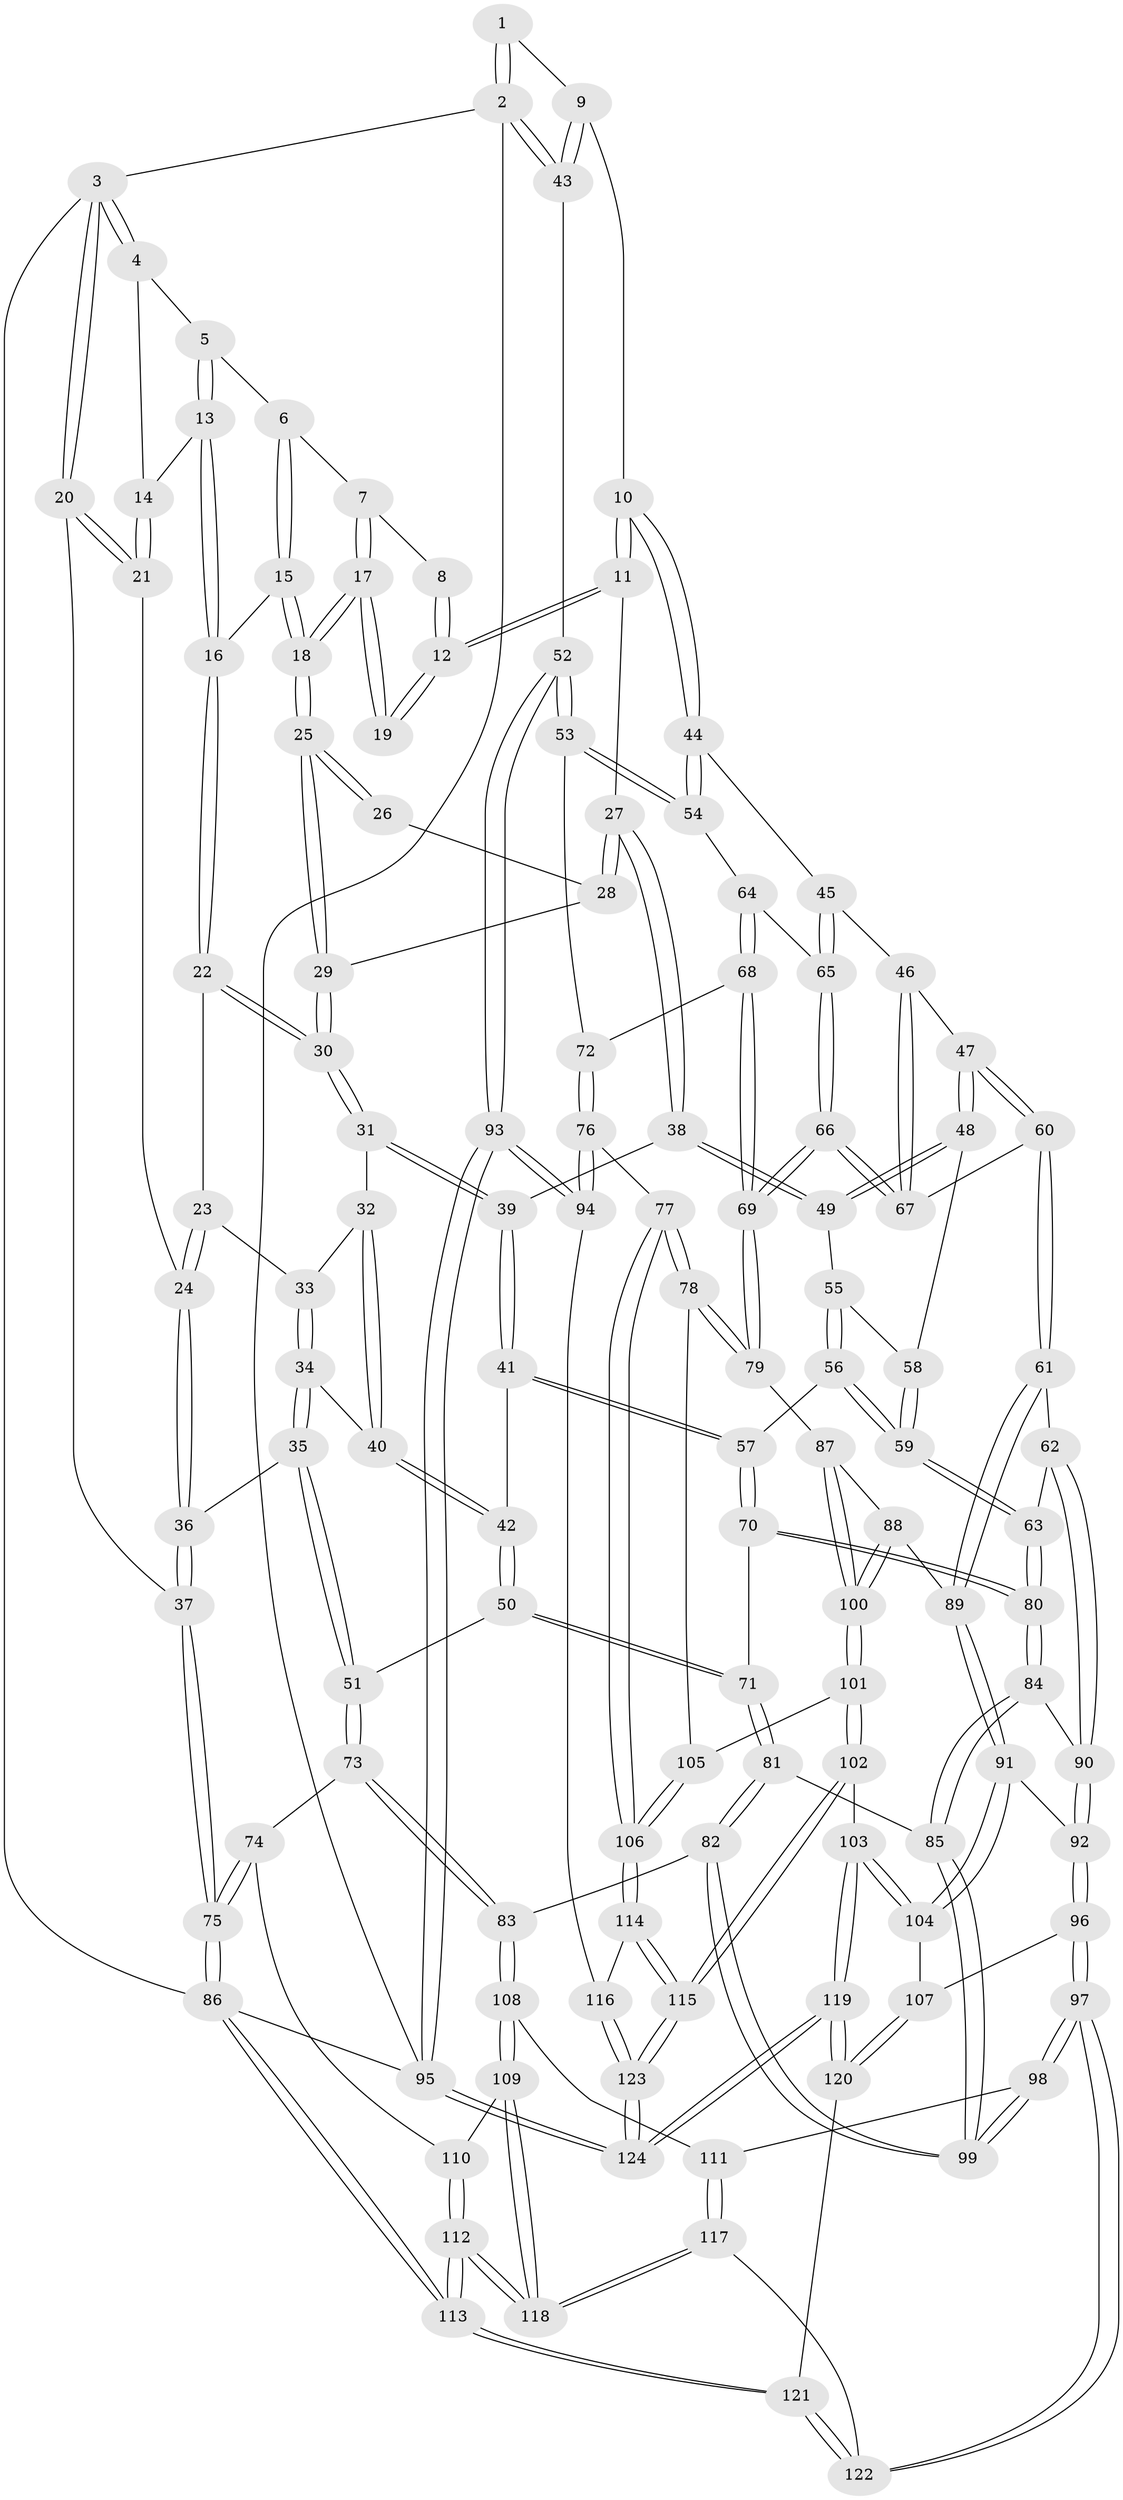 // Generated by graph-tools (version 1.1) at 2025/51/03/09/25 03:51:08]
// undirected, 124 vertices, 307 edges
graph export_dot {
graph [start="1"]
  node [color=gray90,style=filled];
  1 [pos="+0.8390335558705242+0"];
  2 [pos="+1+0"];
  3 [pos="+0+0"];
  4 [pos="+0.18503770979733297+0"];
  5 [pos="+0.2622129984791122+0"];
  6 [pos="+0.3151447024364633+0"];
  7 [pos="+0.4071039884771198+0"];
  8 [pos="+0.6163458799889581+0"];
  9 [pos="+0.8499114902041726+0.18931972105754993"];
  10 [pos="+0.8005265711929164+0.2238714742180432"];
  11 [pos="+0.7422896519393732+0.2143110790003143"];
  12 [pos="+0.6958857259841205+0.1721205520921664"];
  13 [pos="+0.24478135141474475+0.14510205884375094"];
  14 [pos="+0.17315645233968127+0.04416067301952808"];
  15 [pos="+0.2691051986701003+0.15668601680831096"];
  16 [pos="+0.2503175815934744+0.1608684442015434"];
  17 [pos="+0.4240515572452859+0"];
  18 [pos="+0.3836703907163453+0.1532091723882385"];
  19 [pos="+0.59002635627441+0.13321558740098324"];
  20 [pos="+0+0.2238347664127607"];
  21 [pos="+0.10542341278099084+0.22002178408645856"];
  22 [pos="+0.1829024013725011+0.22294318502532146"];
  23 [pos="+0.16266930376411284+0.2353757535962623"];
  24 [pos="+0.15560839189006848+0.23561298663754776"];
  25 [pos="+0.40961773967652565+0.2064513848116433"];
  26 [pos="+0.5714808628546499+0.14260287752731904"];
  27 [pos="+0.6228739998203408+0.2932360490578648"];
  28 [pos="+0.5042702149724643+0.26220357217876106"];
  29 [pos="+0.4121562126380123+0.2505464972816204"];
  30 [pos="+0.4057715311990584+0.26481946721778493"];
  31 [pos="+0.4008439507486251+0.28498026798071685"];
  32 [pos="+0.3931428953763993+0.2955963753818891"];
  33 [pos="+0.21288448503366053+0.28180191126519333"];
  34 [pos="+0.2636286254257999+0.3715679713347474"];
  35 [pos="+0.23659294789722013+0.4891831633978232"];
  36 [pos="+0.1602815580268923+0.42266787621322843"];
  37 [pos="+0+0.3737161452512875"];
  38 [pos="+0.5740343001156234+0.3824662496756787"];
  39 [pos="+0.5280371646210683+0.3894662649987934"];
  40 [pos="+0.3922862286024113+0.29752666008172773"];
  41 [pos="+0.4290699054051895+0.4926035739114405"];
  42 [pos="+0.38986630653731563+0.48908277553090185"];
  43 [pos="+1+0.1795849177902974"];
  44 [pos="+0.8193696451186204+0.40248023055126547"];
  45 [pos="+0.8130414792405313+0.4202757937760992"];
  46 [pos="+0.7983418117128936+0.43328117803424204"];
  47 [pos="+0.733157386359194+0.48451613710710745"];
  48 [pos="+0.6956231385397452+0.47737920004783685"];
  49 [pos="+0.5931078184359939+0.4226822536830211"];
  50 [pos="+0.35544620976338753+0.506705934778063"];
  51 [pos="+0.24670797619379578+0.5155293519617743"];
  52 [pos="+1+0.4689749685181608"];
  53 [pos="+1+0.46915818640165796"];
  54 [pos="+1+0.4652144354533447"];
  55 [pos="+0.569826765930964+0.48477424128212776"];
  56 [pos="+0.5277496103721846+0.5498352170706442"];
  57 [pos="+0.5084379445448133+0.547408127640122"];
  58 [pos="+0.6332469082810788+0.5087583247246694"];
  59 [pos="+0.5671413064167056+0.5789055637611867"];
  60 [pos="+0.7030260186249547+0.6105619779999829"];
  61 [pos="+0.6613089674260276+0.6388576374985998"];
  62 [pos="+0.6282877873732362+0.6341418559033399"];
  63 [pos="+0.6028996657019311+0.6226906365493905"];
  64 [pos="+0.9156628876293318+0.5479452709676883"];
  65 [pos="+0.847931412736721+0.48273195516443457"];
  66 [pos="+0.8360703746143855+0.6663275637231669"];
  67 [pos="+0.8095616259291795+0.6525410726879693"];
  68 [pos="+0.9205924646876754+0.5712701789128845"];
  69 [pos="+0.8468259330350083+0.6769792242008033"];
  70 [pos="+0.47305842015478355+0.6211220553320209"];
  71 [pos="+0.395888883882126+0.6293996137333382"];
  72 [pos="+0.9567964009400658+0.5920358981717471"];
  73 [pos="+0.1362084176596386+0.6864338059667036"];
  74 [pos="+0.015307170647758953+0.677715258552106"];
  75 [pos="+0+0.6444927487516816"];
  76 [pos="+0.9957801067375938+0.768067348861328"];
  77 [pos="+0.972862564692935+0.7686953802668479"];
  78 [pos="+0.9081480734326667+0.7459914180484101"];
  79 [pos="+0.8580402381570038+0.7027336022835533"];
  80 [pos="+0.4867259350974945+0.7050793337157567"];
  81 [pos="+0.3954684872930963+0.6317319647517446"];
  82 [pos="+0.28016140986504434+0.7354671858854583"];
  83 [pos="+0.13937468428281052+0.6897666086245988"];
  84 [pos="+0.4804286567505417+0.7182351070706261"];
  85 [pos="+0.4631473040751145+0.7377500428690525"];
  86 [pos="+0+1"];
  87 [pos="+0.7808271999260117+0.7385637729340635"];
  88 [pos="+0.6979572654002324+0.7387906585877223"];
  89 [pos="+0.6809649534472386+0.7329179070250779"];
  90 [pos="+0.577339963878197+0.7284099327056291"];
  91 [pos="+0.6338637900232442+0.8061529426548734"];
  92 [pos="+0.6022334466411606+0.8032153601184991"];
  93 [pos="+1+0.7917715715931897"];
  94 [pos="+1+0.7944869334191124"];
  95 [pos="+1+1"];
  96 [pos="+0.46321106950278623+0.8461231883240827"];
  97 [pos="+0.4306939661126015+0.8456062158372452"];
  98 [pos="+0.4281470520775141+0.8409554298921066"];
  99 [pos="+0.42449439357499597+0.8316435445745624"];
  100 [pos="+0.755104280921246+0.82387146147785"];
  101 [pos="+0.7592051696772933+0.8522648312138023"];
  102 [pos="+0.7388817756113134+0.8787357269566066"];
  103 [pos="+0.7045381601806391+0.8980847669610316"];
  104 [pos="+0.6838381249233882+0.8841309219502986"];
  105 [pos="+0.8041776009911383+0.8356720875296071"];
  106 [pos="+0.8766777719603096+0.9162876199587656"];
  107 [pos="+0.5822713634039609+0.9170568079395648"];
  108 [pos="+0.141340608782273+0.7012644702191045"];
  109 [pos="+0.11422483414686933+0.9941297115913532"];
  110 [pos="+0.0382322427472135+0.8608256328432503"];
  111 [pos="+0.22839100031621726+0.8900897614349382"];
  112 [pos="+0+1"];
  113 [pos="+0+1"];
  114 [pos="+0.8702942304069524+0.9370825667979201"];
  115 [pos="+0.8679637349424021+0.9406698536279692"];
  116 [pos="+0.9867378970918382+0.9395817068724721"];
  117 [pos="+0.23105247152384137+0.9391927877899207"];
  118 [pos="+0.11482390814643383+1"];
  119 [pos="+0.7088621928859431+1"];
  120 [pos="+0.5989217684475423+1"];
  121 [pos="+0.4534838521845509+1"];
  122 [pos="+0.4060237440438511+0.979749653894351"];
  123 [pos="+0.832462118215711+1"];
  124 [pos="+0.8183144083140425+1"];
  1 -- 2;
  1 -- 2;
  1 -- 9;
  2 -- 3;
  2 -- 43;
  2 -- 43;
  2 -- 95;
  3 -- 4;
  3 -- 4;
  3 -- 20;
  3 -- 20;
  3 -- 86;
  4 -- 5;
  4 -- 14;
  5 -- 6;
  5 -- 13;
  5 -- 13;
  6 -- 7;
  6 -- 15;
  6 -- 15;
  7 -- 8;
  7 -- 17;
  7 -- 17;
  8 -- 12;
  8 -- 12;
  9 -- 10;
  9 -- 43;
  9 -- 43;
  10 -- 11;
  10 -- 11;
  10 -- 44;
  10 -- 44;
  11 -- 12;
  11 -- 12;
  11 -- 27;
  12 -- 19;
  12 -- 19;
  13 -- 14;
  13 -- 16;
  13 -- 16;
  14 -- 21;
  14 -- 21;
  15 -- 16;
  15 -- 18;
  15 -- 18;
  16 -- 22;
  16 -- 22;
  17 -- 18;
  17 -- 18;
  17 -- 19;
  17 -- 19;
  18 -- 25;
  18 -- 25;
  20 -- 21;
  20 -- 21;
  20 -- 37;
  21 -- 24;
  22 -- 23;
  22 -- 30;
  22 -- 30;
  23 -- 24;
  23 -- 24;
  23 -- 33;
  24 -- 36;
  24 -- 36;
  25 -- 26;
  25 -- 26;
  25 -- 29;
  25 -- 29;
  26 -- 28;
  27 -- 28;
  27 -- 28;
  27 -- 38;
  27 -- 38;
  28 -- 29;
  29 -- 30;
  29 -- 30;
  30 -- 31;
  30 -- 31;
  31 -- 32;
  31 -- 39;
  31 -- 39;
  32 -- 33;
  32 -- 40;
  32 -- 40;
  33 -- 34;
  33 -- 34;
  34 -- 35;
  34 -- 35;
  34 -- 40;
  35 -- 36;
  35 -- 51;
  35 -- 51;
  36 -- 37;
  36 -- 37;
  37 -- 75;
  37 -- 75;
  38 -- 39;
  38 -- 49;
  38 -- 49;
  39 -- 41;
  39 -- 41;
  40 -- 42;
  40 -- 42;
  41 -- 42;
  41 -- 57;
  41 -- 57;
  42 -- 50;
  42 -- 50;
  43 -- 52;
  44 -- 45;
  44 -- 54;
  44 -- 54;
  45 -- 46;
  45 -- 65;
  45 -- 65;
  46 -- 47;
  46 -- 67;
  46 -- 67;
  47 -- 48;
  47 -- 48;
  47 -- 60;
  47 -- 60;
  48 -- 49;
  48 -- 49;
  48 -- 58;
  49 -- 55;
  50 -- 51;
  50 -- 71;
  50 -- 71;
  51 -- 73;
  51 -- 73;
  52 -- 53;
  52 -- 53;
  52 -- 93;
  52 -- 93;
  53 -- 54;
  53 -- 54;
  53 -- 72;
  54 -- 64;
  55 -- 56;
  55 -- 56;
  55 -- 58;
  56 -- 57;
  56 -- 59;
  56 -- 59;
  57 -- 70;
  57 -- 70;
  58 -- 59;
  58 -- 59;
  59 -- 63;
  59 -- 63;
  60 -- 61;
  60 -- 61;
  60 -- 67;
  61 -- 62;
  61 -- 89;
  61 -- 89;
  62 -- 63;
  62 -- 90;
  62 -- 90;
  63 -- 80;
  63 -- 80;
  64 -- 65;
  64 -- 68;
  64 -- 68;
  65 -- 66;
  65 -- 66;
  66 -- 67;
  66 -- 67;
  66 -- 69;
  66 -- 69;
  68 -- 69;
  68 -- 69;
  68 -- 72;
  69 -- 79;
  69 -- 79;
  70 -- 71;
  70 -- 80;
  70 -- 80;
  71 -- 81;
  71 -- 81;
  72 -- 76;
  72 -- 76;
  73 -- 74;
  73 -- 83;
  73 -- 83;
  74 -- 75;
  74 -- 75;
  74 -- 110;
  75 -- 86;
  75 -- 86;
  76 -- 77;
  76 -- 94;
  76 -- 94;
  77 -- 78;
  77 -- 78;
  77 -- 106;
  77 -- 106;
  78 -- 79;
  78 -- 79;
  78 -- 105;
  79 -- 87;
  80 -- 84;
  80 -- 84;
  81 -- 82;
  81 -- 82;
  81 -- 85;
  82 -- 83;
  82 -- 99;
  82 -- 99;
  83 -- 108;
  83 -- 108;
  84 -- 85;
  84 -- 85;
  84 -- 90;
  85 -- 99;
  85 -- 99;
  86 -- 113;
  86 -- 113;
  86 -- 95;
  87 -- 88;
  87 -- 100;
  87 -- 100;
  88 -- 89;
  88 -- 100;
  88 -- 100;
  89 -- 91;
  89 -- 91;
  90 -- 92;
  90 -- 92;
  91 -- 92;
  91 -- 104;
  91 -- 104;
  92 -- 96;
  92 -- 96;
  93 -- 94;
  93 -- 94;
  93 -- 95;
  93 -- 95;
  94 -- 116;
  95 -- 124;
  95 -- 124;
  96 -- 97;
  96 -- 97;
  96 -- 107;
  97 -- 98;
  97 -- 98;
  97 -- 122;
  97 -- 122;
  98 -- 99;
  98 -- 99;
  98 -- 111;
  100 -- 101;
  100 -- 101;
  101 -- 102;
  101 -- 102;
  101 -- 105;
  102 -- 103;
  102 -- 115;
  102 -- 115;
  103 -- 104;
  103 -- 104;
  103 -- 119;
  103 -- 119;
  104 -- 107;
  105 -- 106;
  105 -- 106;
  106 -- 114;
  106 -- 114;
  107 -- 120;
  107 -- 120;
  108 -- 109;
  108 -- 109;
  108 -- 111;
  109 -- 110;
  109 -- 118;
  109 -- 118;
  110 -- 112;
  110 -- 112;
  111 -- 117;
  111 -- 117;
  112 -- 113;
  112 -- 113;
  112 -- 118;
  112 -- 118;
  113 -- 121;
  113 -- 121;
  114 -- 115;
  114 -- 115;
  114 -- 116;
  115 -- 123;
  115 -- 123;
  116 -- 123;
  116 -- 123;
  117 -- 118;
  117 -- 118;
  117 -- 122;
  119 -- 120;
  119 -- 120;
  119 -- 124;
  119 -- 124;
  120 -- 121;
  121 -- 122;
  121 -- 122;
  123 -- 124;
  123 -- 124;
}
